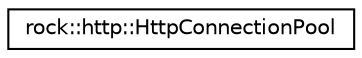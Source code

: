 digraph "类继承关系图"
{
 // LATEX_PDF_SIZE
  edge [fontname="Helvetica",fontsize="10",labelfontname="Helvetica",labelfontsize="10"];
  node [fontname="Helvetica",fontsize="10",shape=record];
  rankdir="LR";
  Node0 [label="rock::http::HttpConnectionPool",height=0.2,width=0.4,color="black", fillcolor="white", style="filled",URL="$classrock_1_1http_1_1HttpConnectionPool.html",tooltip=" "];
}

